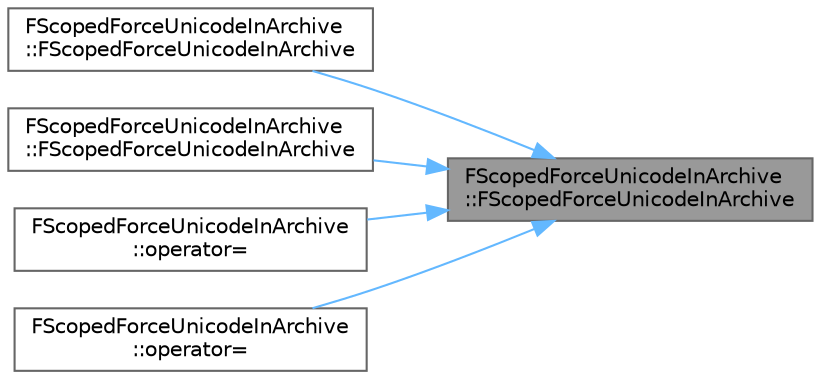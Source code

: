digraph "FScopedForceUnicodeInArchive::FScopedForceUnicodeInArchive"
{
 // INTERACTIVE_SVG=YES
 // LATEX_PDF_SIZE
  bgcolor="transparent";
  edge [fontname=Helvetica,fontsize=10,labelfontname=Helvetica,labelfontsize=10];
  node [fontname=Helvetica,fontsize=10,shape=box,height=0.2,width=0.4];
  rankdir="RL";
  Node1 [id="Node000001",label="FScopedForceUnicodeInArchive\l::FScopedForceUnicodeInArchive",height=0.2,width=0.4,color="gray40", fillcolor="grey60", style="filled", fontcolor="black",tooltip=" "];
  Node1 -> Node2 [id="edge1_Node000001_Node000002",dir="back",color="steelblue1",style="solid",tooltip=" "];
  Node2 [id="Node000002",label="FScopedForceUnicodeInArchive\l::FScopedForceUnicodeInArchive",height=0.2,width=0.4,color="grey40", fillcolor="white", style="filled",URL="$d7/d93/classFScopedForceUnicodeInArchive.html#a86ec8223ce18cafc79fdd901b72689dc",tooltip=" "];
  Node1 -> Node3 [id="edge2_Node000001_Node000003",dir="back",color="steelblue1",style="solid",tooltip=" "];
  Node3 [id="Node000003",label="FScopedForceUnicodeInArchive\l::FScopedForceUnicodeInArchive",height=0.2,width=0.4,color="grey40", fillcolor="white", style="filled",URL="$d7/d93/classFScopedForceUnicodeInArchive.html#a36e676745d8e6255c95b5188b706648e",tooltip=" "];
  Node1 -> Node4 [id="edge3_Node000001_Node000004",dir="back",color="steelblue1",style="solid",tooltip=" "];
  Node4 [id="Node000004",label="FScopedForceUnicodeInArchive\l::operator=",height=0.2,width=0.4,color="grey40", fillcolor="white", style="filled",URL="$d7/d93/classFScopedForceUnicodeInArchive.html#ac186e8e254c30e24b5a3774fbcd455b0",tooltip=" "];
  Node1 -> Node5 [id="edge4_Node000001_Node000005",dir="back",color="steelblue1",style="solid",tooltip=" "];
  Node5 [id="Node000005",label="FScopedForceUnicodeInArchive\l::operator=",height=0.2,width=0.4,color="grey40", fillcolor="white", style="filled",URL="$d7/d93/classFScopedForceUnicodeInArchive.html#a839bd0ed2a62330f89edcf980df2fb63",tooltip=" "];
}
